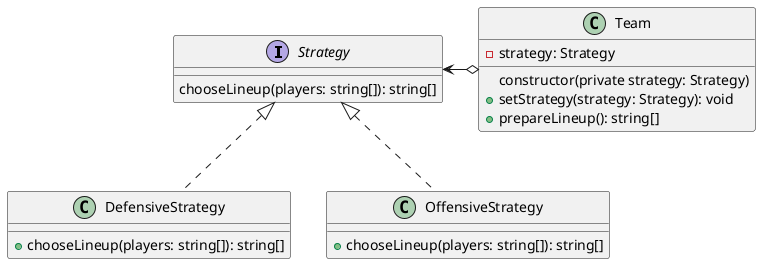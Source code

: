 @startuml

interface Strategy {
  chooseLineup(players: string[]): string[]
}

class Team {
  - strategy: Strategy
  constructor(private strategy: Strategy)
  + setStrategy(strategy: Strategy): void
  + prepareLineup(): string[]
}

class DefensiveStrategy {
  + chooseLineup(players: string[]): string[]
}

class OffensiveStrategy {
  + chooseLineup(players: string[]): string[]
}

Strategy <-o Team

Strategy <|.. DefensiveStrategy
Strategy <|.. OffensiveStrategy

@enduml

' prepareLineup() may be client logic
' prepareLineup() can have parameters which are input data for concrete strategies
